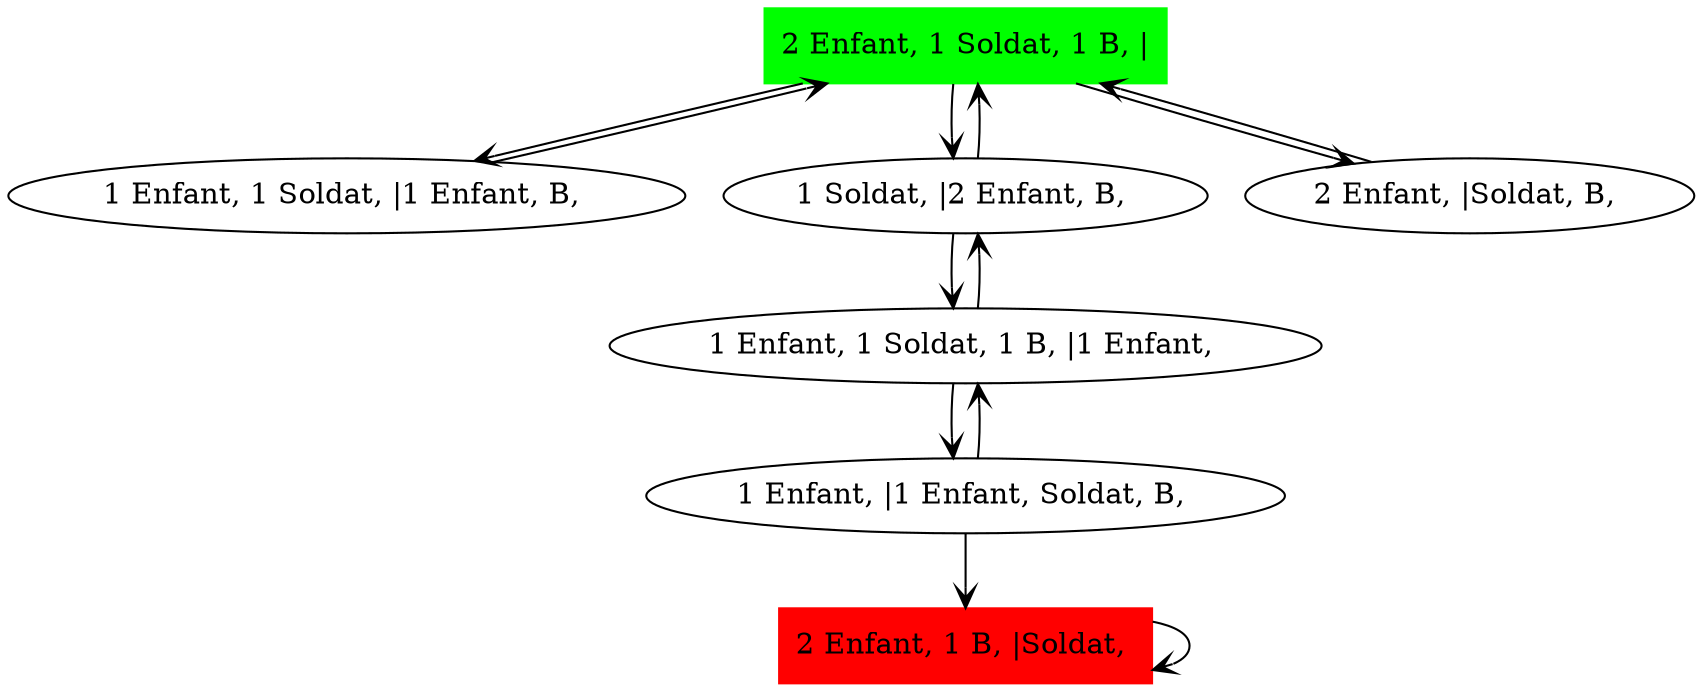 digraph Soldat {
	initial [label="2 Enfant, 1 Soldat, 1 B, |" color=green shape=box style=filled]
	final [label="2 Enfant, 1 B, |Soldat, " color=red shape=box style=filled]
	initial -> "1 Enfant, 1 Soldat, |1 Enfant, B, " [arrowhead=open]
	initial -> "1 Soldat, |2 Enfant, B, " [arrowhead=open]
	initial -> "2 Enfant, |Soldat, B, " [arrowhead=open]
	"2 Enfant, |Soldat, B, " -> initial [arrowhead=open]
	"1 Soldat, |2 Enfant, B, " -> "1 Enfant, 1 Soldat, 1 B, |1 Enfant, " [arrowhead=open]
	"1 Soldat, |2 Enfant, B, " -> initial [arrowhead=open]
	"1 Enfant, 1 Soldat, 1 B, |1 Enfant, " -> "1 Soldat, |2 Enfant, B, " [arrowhead=open]
	"1 Enfant, 1 Soldat, 1 B, |1 Enfant, " -> "1 Enfant, |1 Enfant, Soldat, B, " [arrowhead=open]
	"1 Enfant, |1 Enfant, Soldat, B, " -> final [arrowhead=open]
	"1 Enfant, |1 Enfant, Soldat, B, " -> "1 Enfant, 1 Soldat, 1 B, |1 Enfant, " [arrowhead=open]
	final -> final [arrowhead=open]
	"1 Enfant, 1 Soldat, |1 Enfant, B, " -> initial [arrowhead=open]
}
